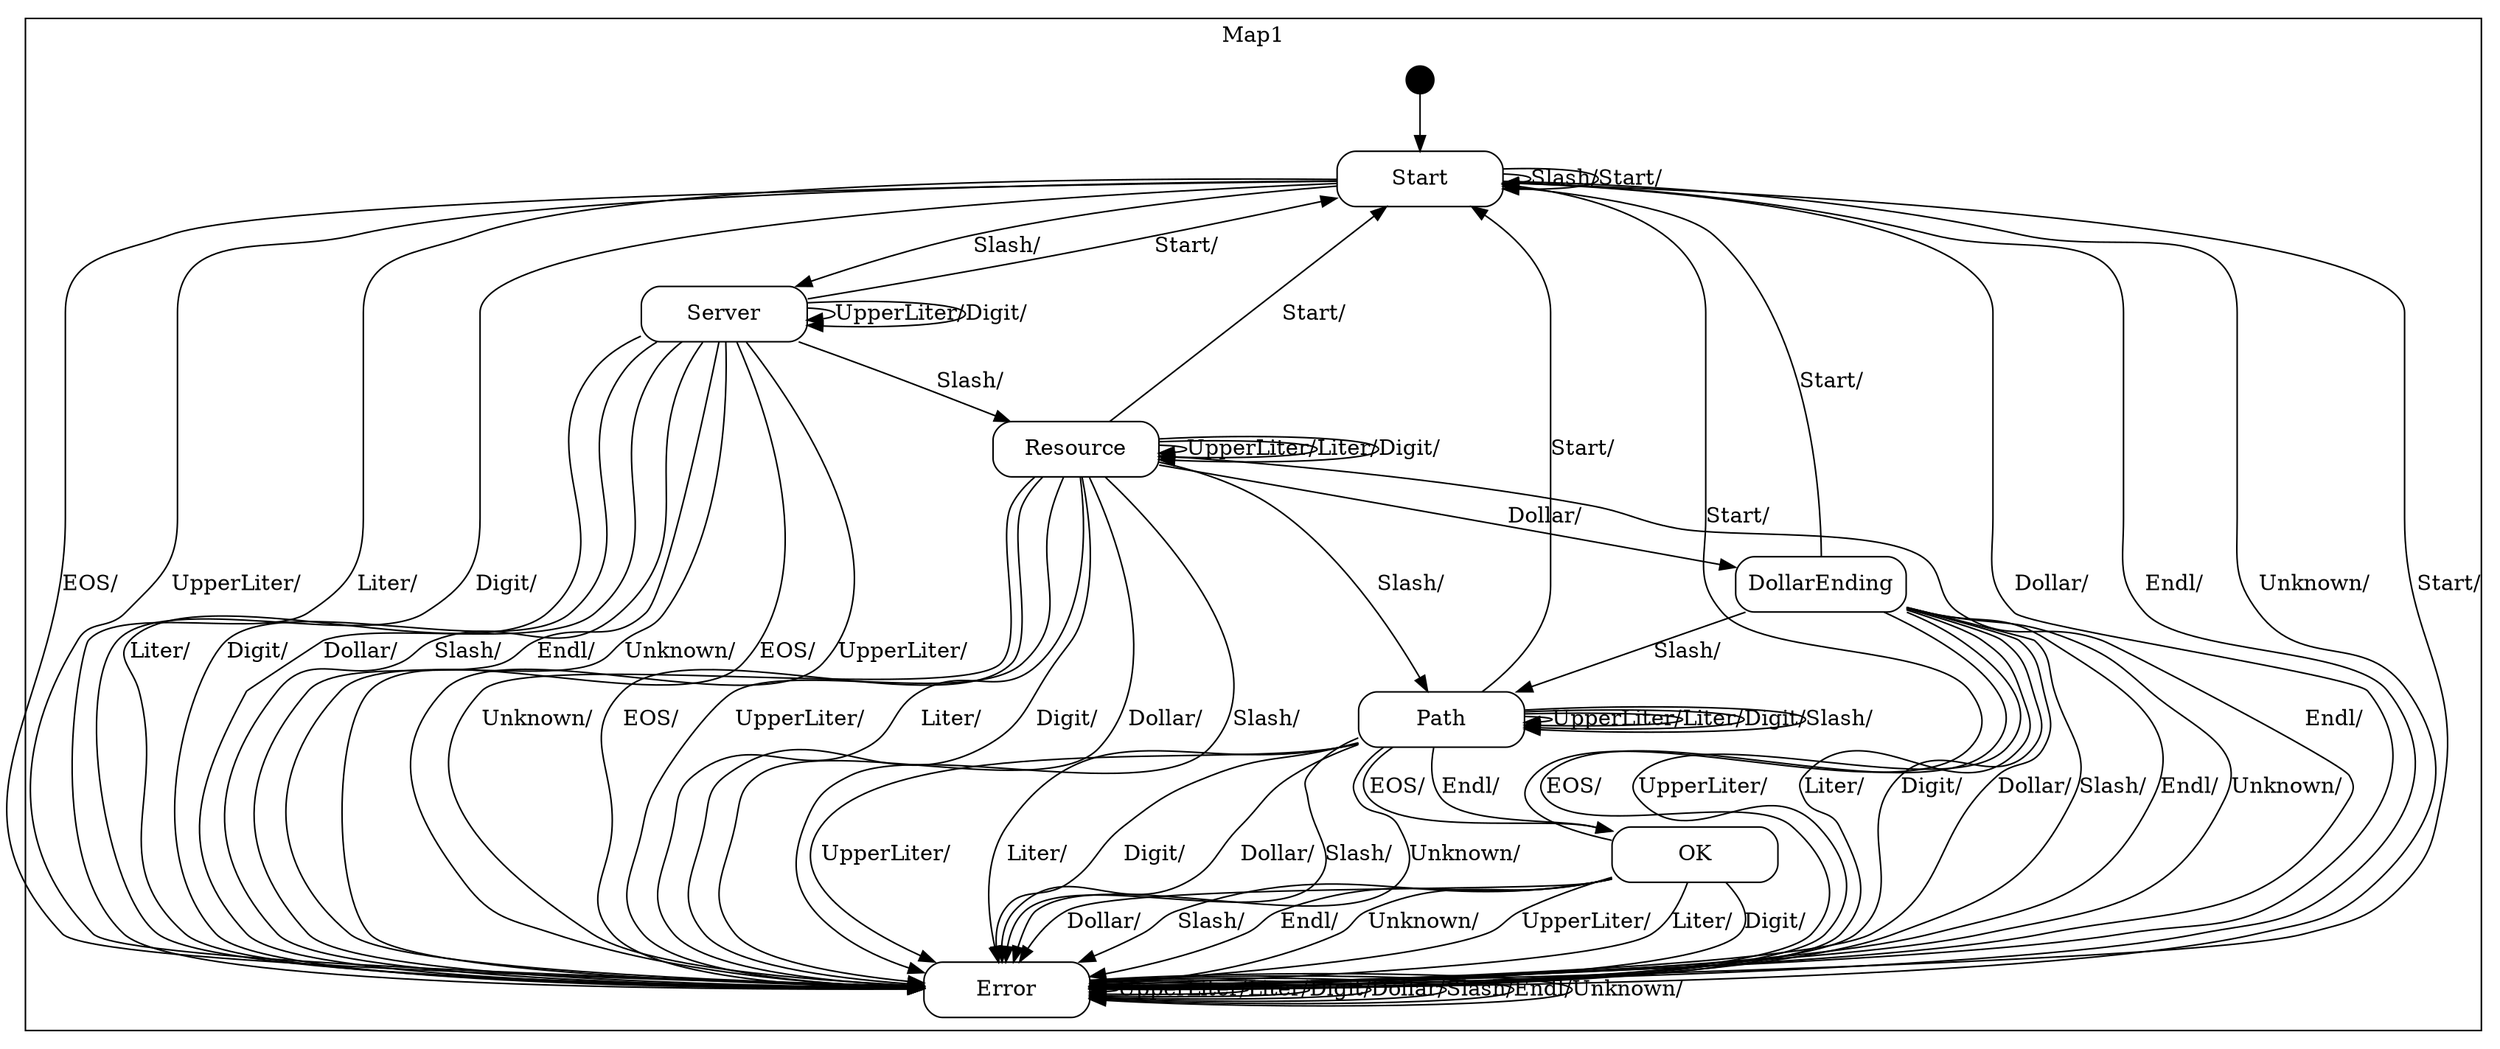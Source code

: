 digraph AppClass {

    node
        [shape=Mrecord width=1.5];

    subgraph cluster_Map1 {

        label="Map1";

        //
        // States (Nodes)
        //

        "Map1::Start"
            [label="{Start}"];

        "Map1::Server"
            [label="{Server}"];

        "Map1::Resource"
            [label="{Resource}"];

        "Map1::DollarEnding"
            [label="{DollarEnding}"];

        "Map1::Path"
            [label="{Path}"];

        "Map1::OK"
            [label="{OK}"];

        "Map1::Error"
            [label="{Error}"];

        "%start"
            [label="" shape=circle style=filled fillcolor=black width=0.25];

        //
        // Transitions (Edges)
        //

        "Map1::Start" -> "Map1::Server"
            [label="Slash/\l"];

        "Map1::Start" -> "Map1::Start"
            [label="Slash/\l"];

        "Map1::Start" -> "Map1::Error"
            [label="EOS/\l"];

        "Map1::Start" -> "Map1::Start"
            [label="Start/\l"];

        "Map1::Start" -> "Map1::Error"
            [label="UpperLiter/\l"];

        "Map1::Start" -> "Map1::Error"
            [label="Liter/\l"];

        "Map1::Start" -> "Map1::Error"
            [label="Digit/\l"];

        "Map1::Start" -> "Map1::Error"
            [label="Dollar/\l"];

        "Map1::Start" -> "Map1::Error"
            [label="Endl/\l"];

        "Map1::Start" -> "Map1::Error"
            [label="Unknown/\l"];

        "Map1::Server" -> "Map1::Server"
            [label="UpperLiter/\l"];

        "Map1::Server" -> "Map1::Server"
            [label="Digit/\l"];

        "Map1::Server" -> "Map1::Resource"
            [label="Slash/\l"];

        "Map1::Server" -> "Map1::Error"
            [label="EOS/\l"];

        "Map1::Server" -> "Map1::Start"
            [label="Start/\l"];

        "Map1::Server" -> "Map1::Error"
            [label="UpperLiter/\l"];

        "Map1::Server" -> "Map1::Error"
            [label="Liter/\l"];

        "Map1::Server" -> "Map1::Error"
            [label="Digit/\l"];

        "Map1::Server" -> "Map1::Error"
            [label="Dollar/\l"];

        "Map1::Server" -> "Map1::Error"
            [label="Slash/\l"];

        "Map1::Server" -> "Map1::Error"
            [label="Endl/\l"];

        "Map1::Server" -> "Map1::Error"
            [label="Unknown/\l"];

        "Map1::Resource" -> "Map1::Resource"
            [label="UpperLiter/\l"];

        "Map1::Resource" -> "Map1::Resource"
            [label="Liter/\l"];

        "Map1::Resource" -> "Map1::Resource"
            [label="Digit/\l"];

        "Map1::Resource" -> "Map1::DollarEnding"
            [label="Dollar/\l"];

        "Map1::Resource" -> "Map1::Path"
            [label="Slash/\l"];

        "Map1::Resource" -> "Map1::Error"
            [label="EOS/\l"];

        "Map1::Resource" -> "Map1::Start"
            [label="Start/\l"];

        "Map1::Resource" -> "Map1::Error"
            [label="UpperLiter/\l"];

        "Map1::Resource" -> "Map1::Error"
            [label="Liter/\l"];

        "Map1::Resource" -> "Map1::Error"
            [label="Digit/\l"];

        "Map1::Resource" -> "Map1::Error"
            [label="Dollar/\l"];

        "Map1::Resource" -> "Map1::Error"
            [label="Slash/\l"];

        "Map1::Resource" -> "Map1::Error"
            [label="Endl/\l"];

        "Map1::Resource" -> "Map1::Error"
            [label="Unknown/\l"];

        "Map1::DollarEnding" -> "Map1::Path"
            [label="Slash/\l"];

        "Map1::DollarEnding" -> "Map1::Error"
            [label="EOS/\l"];

        "Map1::DollarEnding" -> "Map1::Start"
            [label="Start/\l"];

        "Map1::DollarEnding" -> "Map1::Error"
            [label="UpperLiter/\l"];

        "Map1::DollarEnding" -> "Map1::Error"
            [label="Liter/\l"];

        "Map1::DollarEnding" -> "Map1::Error"
            [label="Digit/\l"];

        "Map1::DollarEnding" -> "Map1::Error"
            [label="Dollar/\l"];

        "Map1::DollarEnding" -> "Map1::Error"
            [label="Slash/\l"];

        "Map1::DollarEnding" -> "Map1::Error"
            [label="Endl/\l"];

        "Map1::DollarEnding" -> "Map1::Error"
            [label="Unknown/\l"];

        "Map1::Path" -> "Map1::Path"
            [label="UpperLiter/\l"];

        "Map1::Path" -> "Map1::Path"
            [label="Liter/\l"];

        "Map1::Path" -> "Map1::Path"
            [label="Digit/\l"];

        "Map1::Path" -> "Map1::Path"
            [label="Slash/\l"];

        "Map1::Path" -> "Map1::OK"
            [label="Endl/\l"];

        "Map1::Path" -> "Map1::OK"
            [label="EOS/\l"];

        "Map1::Path" -> "Map1::Start"
            [label="Start/\l"];

        "Map1::Path" -> "Map1::Error"
            [label="UpperLiter/\l"];

        "Map1::Path" -> "Map1::Error"
            [label="Liter/\l"];

        "Map1::Path" -> "Map1::Error"
            [label="Digit/\l"];

        "Map1::Path" -> "Map1::Error"
            [label="Dollar/\l"];

        "Map1::Path" -> "Map1::Error"
            [label="Slash/\l"];

        "Map1::Path" -> "Map1::Error"
            [label="Unknown/\l"];

        "Map1::OK" -> "Map1::Start"
            [label="Start/\l"];

        "Map1::OK" -> "Map1::Error"
            [label="UpperLiter/\l"];

        "Map1::OK" -> "Map1::Error"
            [label="Liter/\l"];

        "Map1::OK" -> "Map1::Error"
            [label="Digit/\l"];

        "Map1::OK" -> "Map1::Error"
            [label="Dollar/\l"];

        "Map1::OK" -> "Map1::Error"
            [label="Slash/\l"];

        "Map1::OK" -> "Map1::Error"
            [label="Endl/\l"];

        "Map1::OK" -> "Map1::Error"
            [label="Unknown/\l"];

        "Map1::Error" -> "Map1::Start"
            [label="Start/\l"];

        "Map1::Error" -> "Map1::Error"
            [label="UpperLiter/\l"];

        "Map1::Error" -> "Map1::Error"
            [label="Liter/\l"];

        "Map1::Error" -> "Map1::Error"
            [label="Digit/\l"];

        "Map1::Error" -> "Map1::Error"
            [label="Dollar/\l"];

        "Map1::Error" -> "Map1::Error"
            [label="Slash/\l"];

        "Map1::Error" -> "Map1::Error"
            [label="Endl/\l"];

        "Map1::Error" -> "Map1::Error"
            [label="Unknown/\l"];

        "%start" -> "Map1::Start"
    }

}
